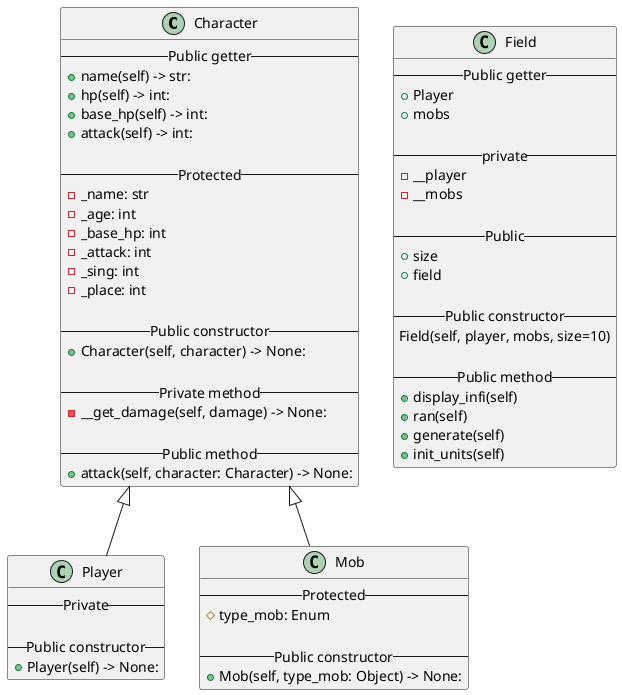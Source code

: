 @startuml

'Building <|-- Location
Character <|-- Player
Character <|-- Mob
'Mob <|-- Staff
'Mob <|-- Patient
'Mob <|-- Monster

'Staff <|-- Chief
'Staff <|-- Nurse
'Staff <|-- Doctor

class Field{
    --Public getter--
    +Player
    +mobs

    --private--
    -__player
    -__mobs

    --Public--
    +size
    +field

    --Public constructor--
    Field(self, player, mobs, size=10)

    --Public method--
    +display_infi(self)
    +ran(self)
    +generate(self)
    +init_units(self)
}

class Character{
    --Public getter--
    +name(self) -> str:
    +hp(self) -> int:
    +base_hp(self) -> int:
    +attack(self) -> int:

    --Protected--
    -_name: str
    -_age: int
    -_base_hp: int
    -_attack: int
    -_sing: int
    -_place: int

    --Public constructor--
    +Character(self, character) -> None:

    --Private method--
    -__get_damage(self, damage) -> None:

    --Public method--
    +attack(self, character: Character) -> None:
}


class Player{
    --Private--

    --Public constructor--
    +Player(self) -> None:
}

class Mob{
    --Protected--
    #type_mob: Enum

    --Public constructor--
    +Mob(self, type_mob: Object) -> None:
}

@enduml
